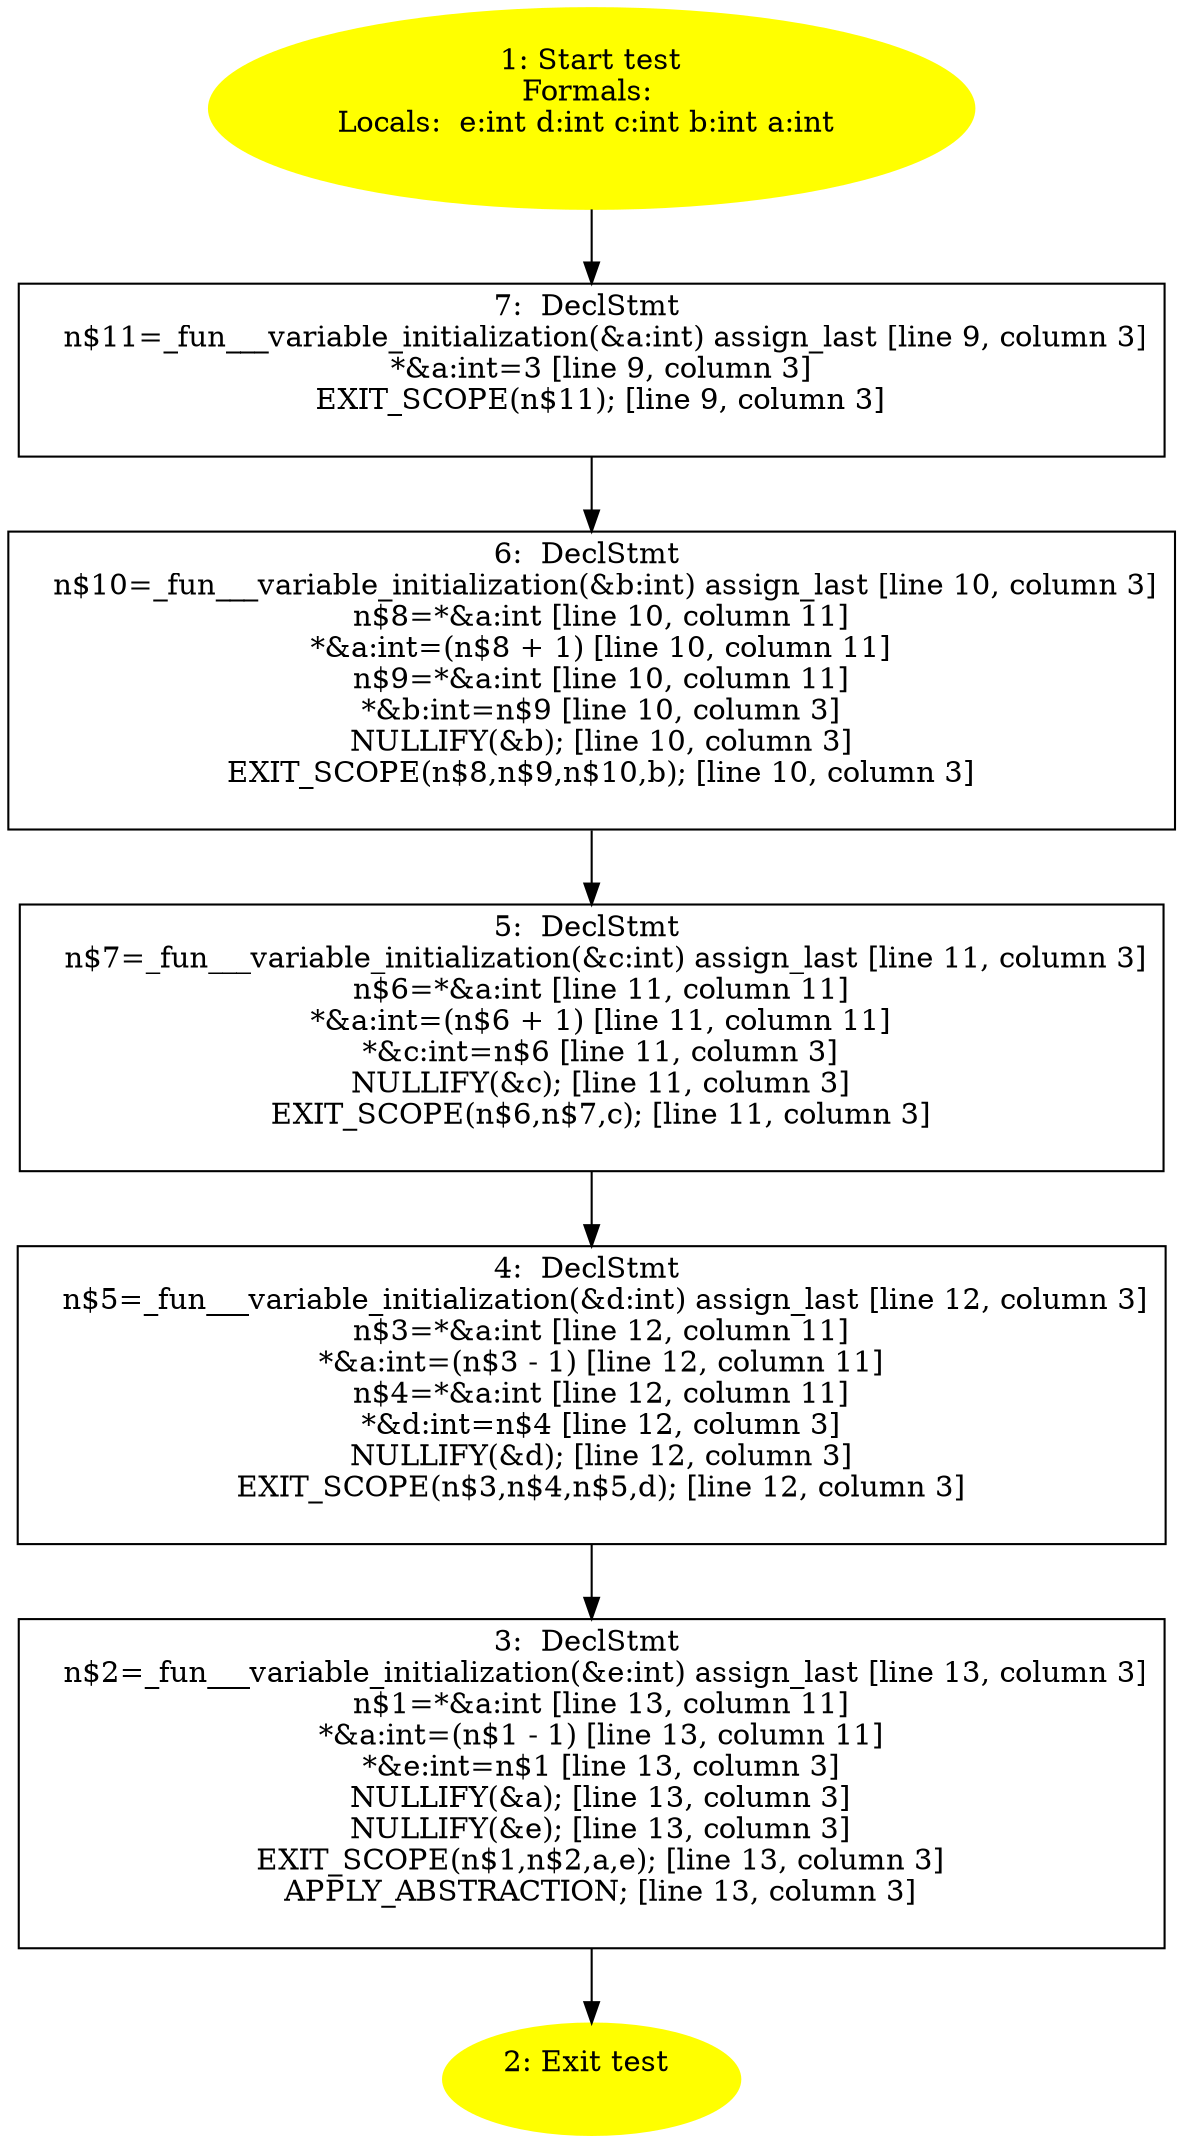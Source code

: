 /* @generated */
digraph cfg {
"test#18241244337164948030.afc14f193ad97442f67ac7183be789bc_1" [label="1: Start test\nFormals: \nLocals:  e:int d:int c:int b:int a:int \n  " color=yellow style=filled]
	

	 "test#18241244337164948030.afc14f193ad97442f67ac7183be789bc_1" -> "test#18241244337164948030.afc14f193ad97442f67ac7183be789bc_7" ;
"test#18241244337164948030.afc14f193ad97442f67ac7183be789bc_2" [label="2: Exit test \n  " color=yellow style=filled]
	

"test#18241244337164948030.afc14f193ad97442f67ac7183be789bc_3" [label="3:  DeclStmt \n   n$2=_fun___variable_initialization(&e:int) assign_last [line 13, column 3]\n  n$1=*&a:int [line 13, column 11]\n  *&a:int=(n$1 - 1) [line 13, column 11]\n  *&e:int=n$1 [line 13, column 3]\n  NULLIFY(&a); [line 13, column 3]\n  NULLIFY(&e); [line 13, column 3]\n  EXIT_SCOPE(n$1,n$2,a,e); [line 13, column 3]\n  APPLY_ABSTRACTION; [line 13, column 3]\n " shape="box"]
	

	 "test#18241244337164948030.afc14f193ad97442f67ac7183be789bc_3" -> "test#18241244337164948030.afc14f193ad97442f67ac7183be789bc_2" ;
"test#18241244337164948030.afc14f193ad97442f67ac7183be789bc_4" [label="4:  DeclStmt \n   n$5=_fun___variable_initialization(&d:int) assign_last [line 12, column 3]\n  n$3=*&a:int [line 12, column 11]\n  *&a:int=(n$3 - 1) [line 12, column 11]\n  n$4=*&a:int [line 12, column 11]\n  *&d:int=n$4 [line 12, column 3]\n  NULLIFY(&d); [line 12, column 3]\n  EXIT_SCOPE(n$3,n$4,n$5,d); [line 12, column 3]\n " shape="box"]
	

	 "test#18241244337164948030.afc14f193ad97442f67ac7183be789bc_4" -> "test#18241244337164948030.afc14f193ad97442f67ac7183be789bc_3" ;
"test#18241244337164948030.afc14f193ad97442f67ac7183be789bc_5" [label="5:  DeclStmt \n   n$7=_fun___variable_initialization(&c:int) assign_last [line 11, column 3]\n  n$6=*&a:int [line 11, column 11]\n  *&a:int=(n$6 + 1) [line 11, column 11]\n  *&c:int=n$6 [line 11, column 3]\n  NULLIFY(&c); [line 11, column 3]\n  EXIT_SCOPE(n$6,n$7,c); [line 11, column 3]\n " shape="box"]
	

	 "test#18241244337164948030.afc14f193ad97442f67ac7183be789bc_5" -> "test#18241244337164948030.afc14f193ad97442f67ac7183be789bc_4" ;
"test#18241244337164948030.afc14f193ad97442f67ac7183be789bc_6" [label="6:  DeclStmt \n   n$10=_fun___variable_initialization(&b:int) assign_last [line 10, column 3]\n  n$8=*&a:int [line 10, column 11]\n  *&a:int=(n$8 + 1) [line 10, column 11]\n  n$9=*&a:int [line 10, column 11]\n  *&b:int=n$9 [line 10, column 3]\n  NULLIFY(&b); [line 10, column 3]\n  EXIT_SCOPE(n$8,n$9,n$10,b); [line 10, column 3]\n " shape="box"]
	

	 "test#18241244337164948030.afc14f193ad97442f67ac7183be789bc_6" -> "test#18241244337164948030.afc14f193ad97442f67ac7183be789bc_5" ;
"test#18241244337164948030.afc14f193ad97442f67ac7183be789bc_7" [label="7:  DeclStmt \n   n$11=_fun___variable_initialization(&a:int) assign_last [line 9, column 3]\n  *&a:int=3 [line 9, column 3]\n  EXIT_SCOPE(n$11); [line 9, column 3]\n " shape="box"]
	

	 "test#18241244337164948030.afc14f193ad97442f67ac7183be789bc_7" -> "test#18241244337164948030.afc14f193ad97442f67ac7183be789bc_6" ;
}
